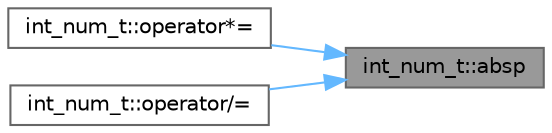 digraph "int_num_t::absp"
{
 // INTERACTIVE_SVG=YES
 // LATEX_PDF_SIZE
  bgcolor="transparent";
  edge [fontname=Helvetica,fontsize=10,labelfontname=Helvetica,labelfontsize=10];
  node [fontname=Helvetica,fontsize=10,shape=box,height=0.2,width=0.4];
  rankdir="RL";
  Node1 [label="int_num_t::absp",height=0.2,width=0.4,color="gray40", fillcolor="grey60", style="filled", fontcolor="black",tooltip=" "];
  Node1 -> Node2 [dir="back",color="steelblue1",style="solid"];
  Node2 [label="int_num_t::operator*=",height=0.2,width=0.4,color="grey40", fillcolor="white", style="filled",URL="$structint__num__t.html#ab4f61bc56098580779f5fb4f8d52cf44",tooltip=" "];
  Node1 -> Node3 [dir="back",color="steelblue1",style="solid"];
  Node3 [label="int_num_t::operator/=",height=0.2,width=0.4,color="grey40", fillcolor="white", style="filled",URL="$structint__num__t.html#a6087d5c5da71405c13e8e818a8cac6b0",tooltip=" "];
}
